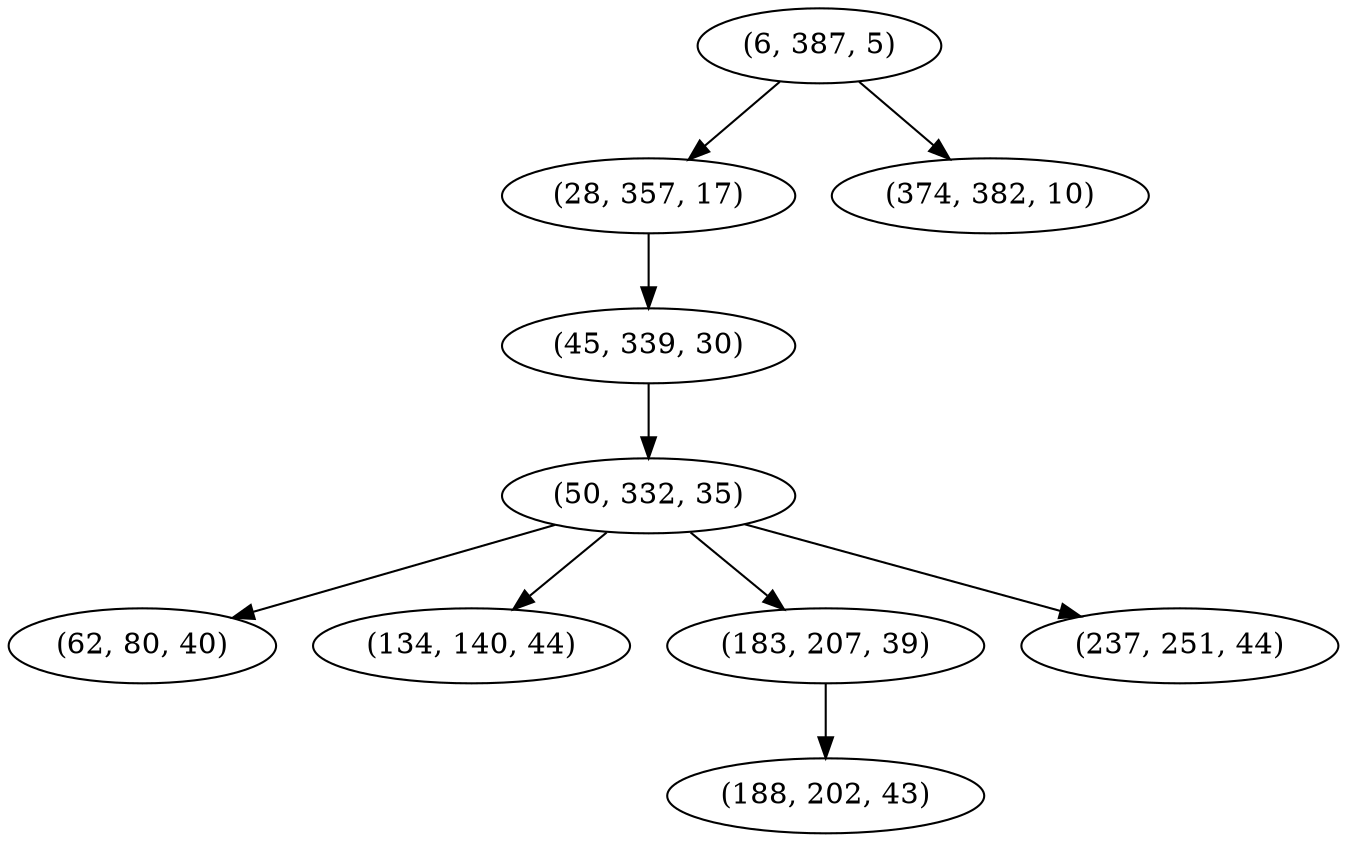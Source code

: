 digraph tree {
    "(6, 387, 5)";
    "(28, 357, 17)";
    "(45, 339, 30)";
    "(50, 332, 35)";
    "(62, 80, 40)";
    "(134, 140, 44)";
    "(183, 207, 39)";
    "(188, 202, 43)";
    "(237, 251, 44)";
    "(374, 382, 10)";
    "(6, 387, 5)" -> "(28, 357, 17)";
    "(6, 387, 5)" -> "(374, 382, 10)";
    "(28, 357, 17)" -> "(45, 339, 30)";
    "(45, 339, 30)" -> "(50, 332, 35)";
    "(50, 332, 35)" -> "(62, 80, 40)";
    "(50, 332, 35)" -> "(134, 140, 44)";
    "(50, 332, 35)" -> "(183, 207, 39)";
    "(50, 332, 35)" -> "(237, 251, 44)";
    "(183, 207, 39)" -> "(188, 202, 43)";
}
